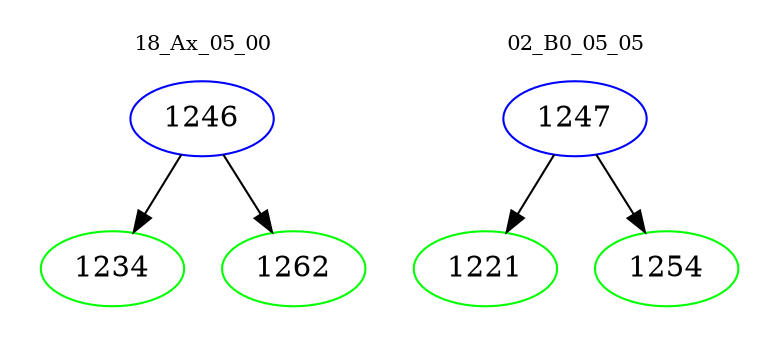 digraph{
subgraph cluster_0 {
color = white
label = "18_Ax_05_00";
fontsize=10;
T0_1246 [label="1246", color="blue"]
T0_1246 -> T0_1234 [color="black"]
T0_1234 [label="1234", color="green"]
T0_1246 -> T0_1262 [color="black"]
T0_1262 [label="1262", color="green"]
}
subgraph cluster_1 {
color = white
label = "02_B0_05_05";
fontsize=10;
T1_1247 [label="1247", color="blue"]
T1_1247 -> T1_1221 [color="black"]
T1_1221 [label="1221", color="green"]
T1_1247 -> T1_1254 [color="black"]
T1_1254 [label="1254", color="green"]
}
}
